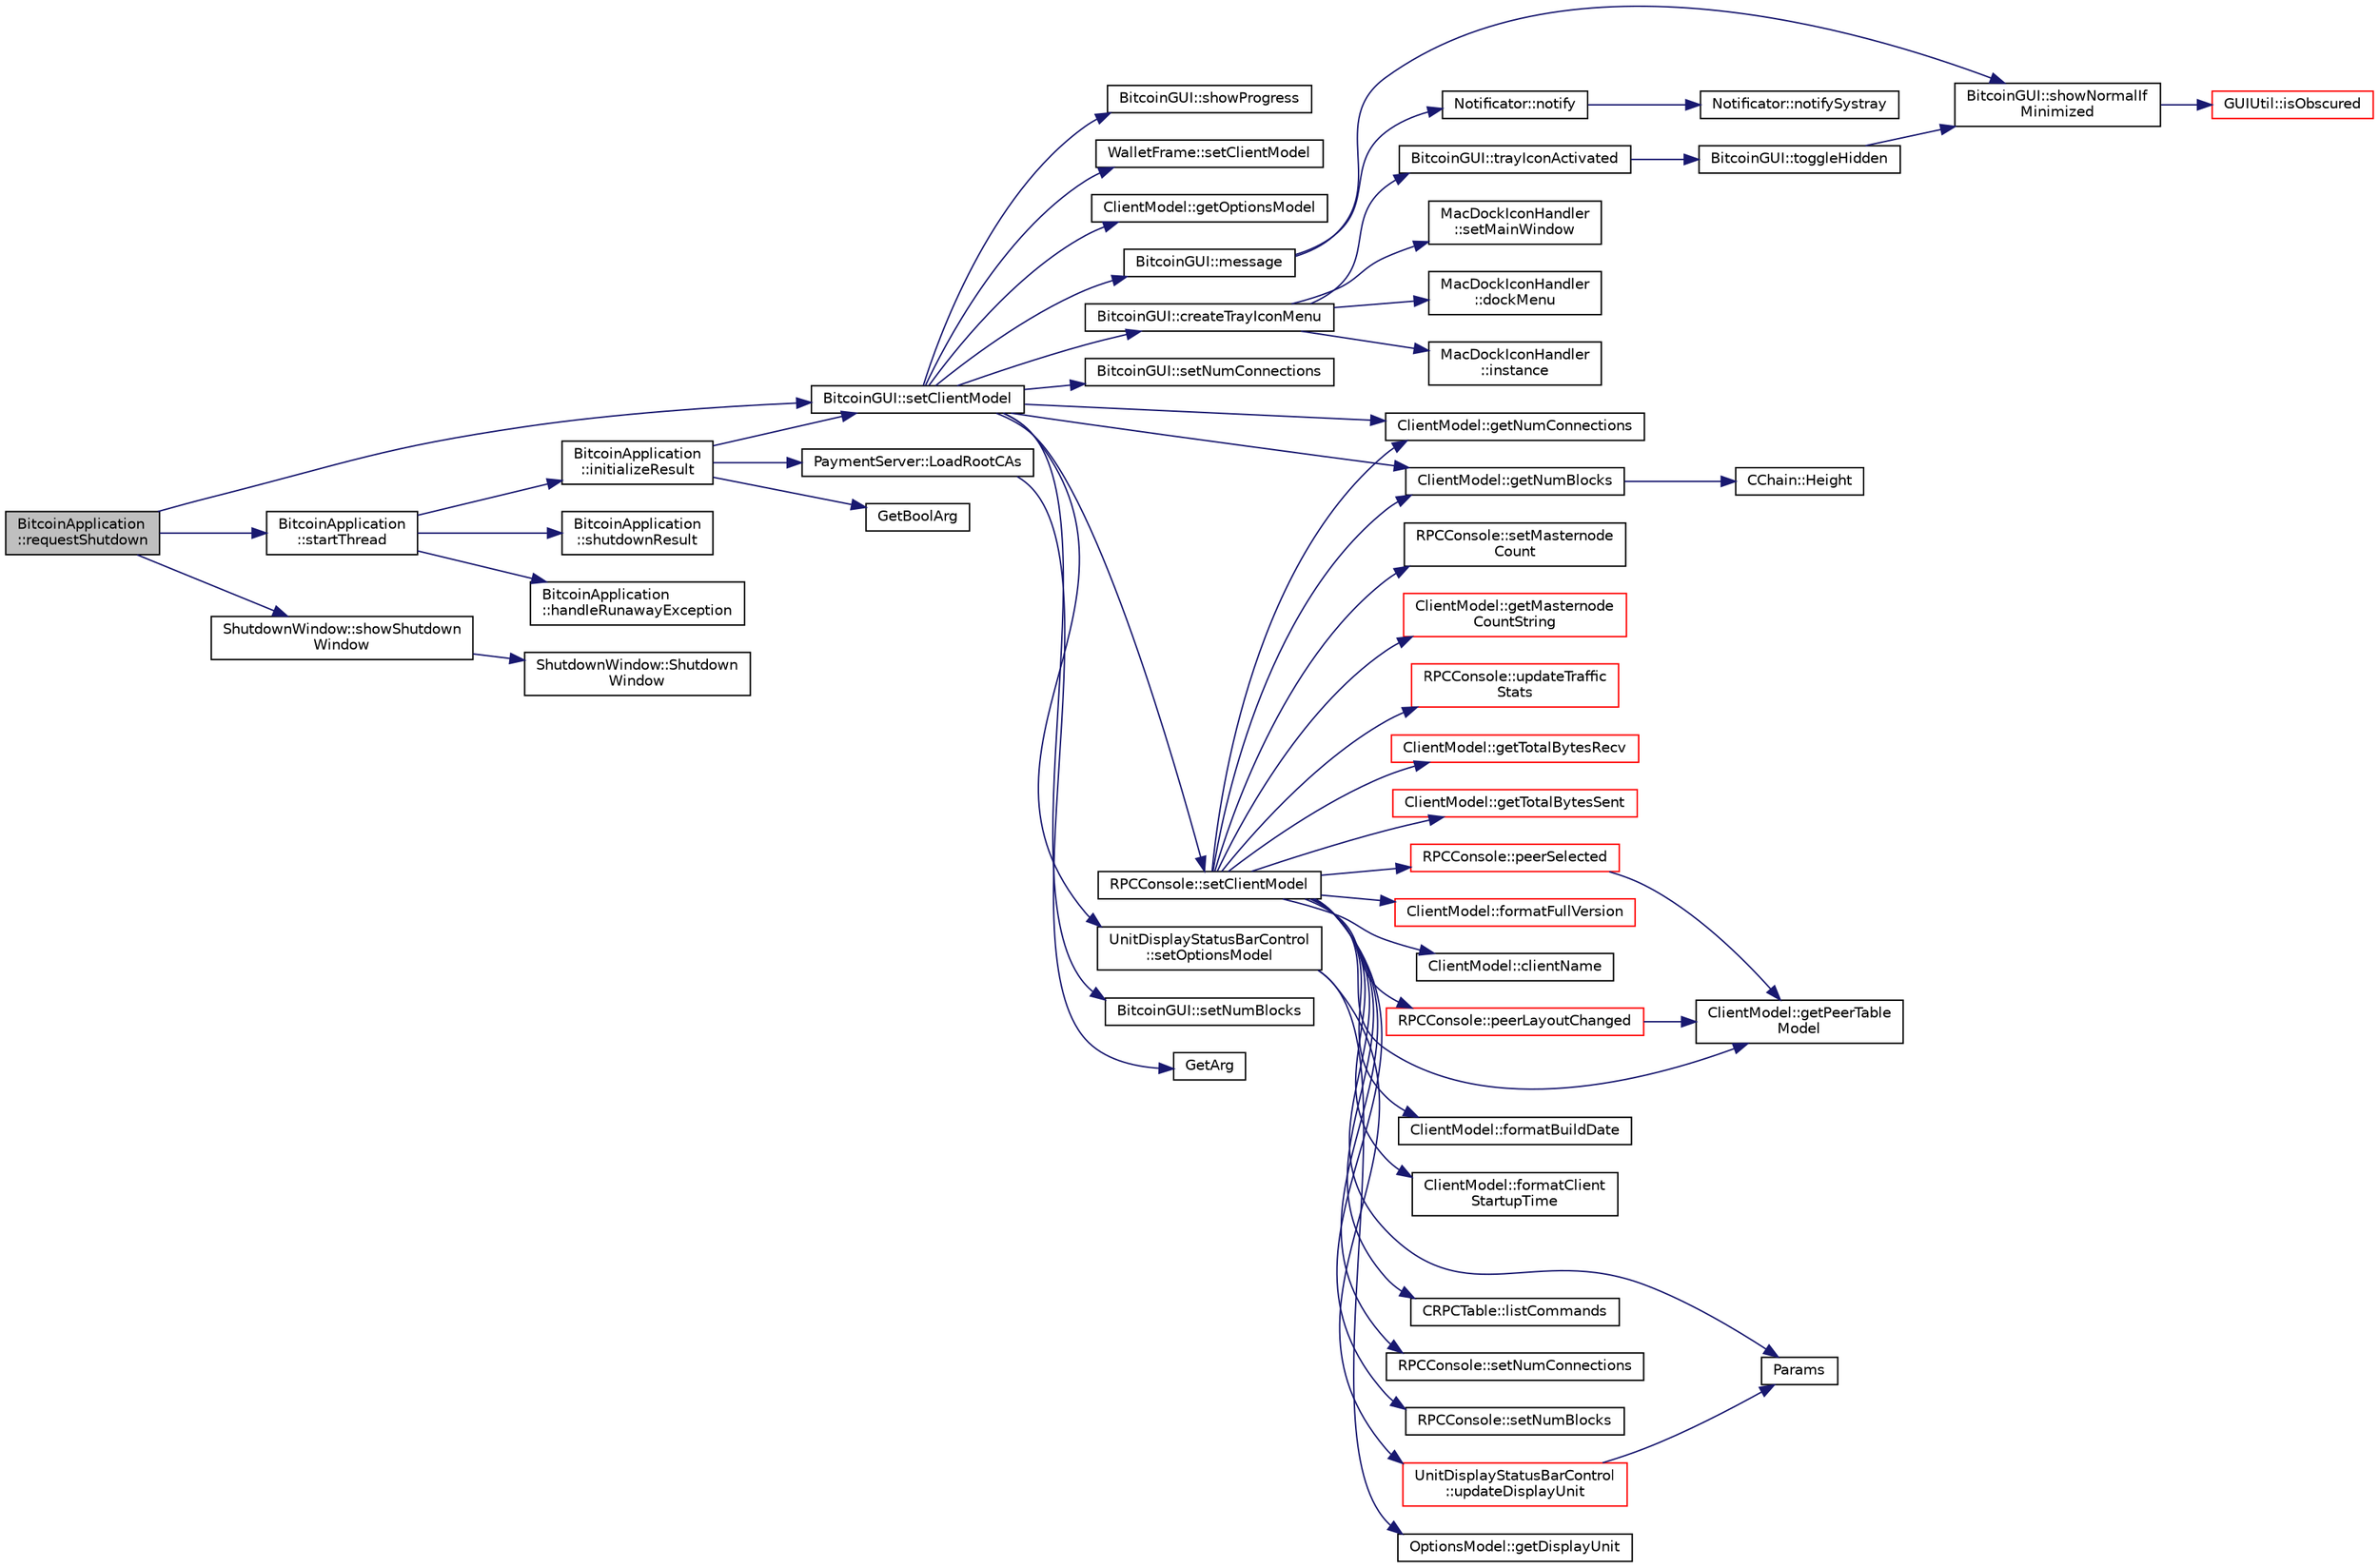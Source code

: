 digraph "BitcoinApplication::requestShutdown"
{
  edge [fontname="Helvetica",fontsize="10",labelfontname="Helvetica",labelfontsize="10"];
  node [fontname="Helvetica",fontsize="10",shape=record];
  rankdir="LR";
  Node213 [label="BitcoinApplication\l::requestShutdown",height=0.2,width=0.4,color="black", fillcolor="grey75", style="filled", fontcolor="black"];
  Node213 -> Node214 [color="midnightblue",fontsize="10",style="solid",fontname="Helvetica"];
  Node214 [label="BitcoinApplication\l::startThread",height=0.2,width=0.4,color="black", fillcolor="white", style="filled",URL="$class_bitcoin_application.html#a61afce9356e452c53ad4c83f5ca19df8"];
  Node214 -> Node215 [color="midnightblue",fontsize="10",style="solid",fontname="Helvetica"];
  Node215 [label="BitcoinApplication\l::initializeResult",height=0.2,width=0.4,color="black", fillcolor="white", style="filled",URL="$class_bitcoin_application.html#aceb08b4063e4fb264cf11cf7f9edd969"];
  Node215 -> Node216 [color="midnightblue",fontsize="10",style="solid",fontname="Helvetica"];
  Node216 [label="PaymentServer::LoadRootCAs",height=0.2,width=0.4,color="black", fillcolor="white", style="filled",URL="$class_payment_server.html#a7371f1dd4896d83274f8784b42f288eb"];
  Node216 -> Node217 [color="midnightblue",fontsize="10",style="solid",fontname="Helvetica"];
  Node217 [label="GetArg",height=0.2,width=0.4,color="black", fillcolor="white", style="filled",URL="$util_8cpp.html#a24f685720bf40370e5bd2a192ad50cd8",tooltip="Return string argument or default value. "];
  Node215 -> Node218 [color="midnightblue",fontsize="10",style="solid",fontname="Helvetica"];
  Node218 [label="BitcoinGUI::setClientModel",height=0.2,width=0.4,color="black", fillcolor="white", style="filled",URL="$class_bitcoin_g_u_i.html#a99d71e1f8478ab937ce2522c8d3815e3",tooltip="Set the client model. "];
  Node218 -> Node219 [color="midnightblue",fontsize="10",style="solid",fontname="Helvetica"];
  Node219 [label="BitcoinGUI::createTrayIconMenu",height=0.2,width=0.4,color="black", fillcolor="white", style="filled",URL="$class_bitcoin_g_u_i.html#a6373ff0bd56c1c633f3a3dc2f34af884",tooltip="Create system tray menu (or setup the dock menu) "];
  Node219 -> Node220 [color="midnightblue",fontsize="10",style="solid",fontname="Helvetica"];
  Node220 [label="BitcoinGUI::trayIconActivated",height=0.2,width=0.4,color="black", fillcolor="white", style="filled",URL="$class_bitcoin_g_u_i.html#ae753f1d521f7c17804419f6a9054738b",tooltip="Handle tray icon clicked. "];
  Node220 -> Node221 [color="midnightblue",fontsize="10",style="solid",fontname="Helvetica"];
  Node221 [label="BitcoinGUI::toggleHidden",height=0.2,width=0.4,color="black", fillcolor="white", style="filled",URL="$class_bitcoin_g_u_i.html#a6ca9ded69ab510195ff04fe7f5754ff5",tooltip="Simply calls showNormalIfMinimized(true) for use in SLOT() macro. "];
  Node221 -> Node222 [color="midnightblue",fontsize="10",style="solid",fontname="Helvetica"];
  Node222 [label="BitcoinGUI::showNormalIf\lMinimized",height=0.2,width=0.4,color="black", fillcolor="white", style="filled",URL="$class_bitcoin_g_u_i.html#a0aed98ed2a278a2effdd9a4b34ba8620",tooltip="Show window if hidden, unminimize when minimized, rise when obscured or show if hidden and fToggleHid..."];
  Node222 -> Node223 [color="midnightblue",fontsize="10",style="solid",fontname="Helvetica"];
  Node223 [label="GUIUtil::isObscured",height=0.2,width=0.4,color="red", fillcolor="white", style="filled",URL="$namespace_g_u_i_util.html#a0b7266e2b8e7de5f5fd1c7ddb9e5b637"];
  Node219 -> Node225 [color="midnightblue",fontsize="10",style="solid",fontname="Helvetica"];
  Node225 [label="MacDockIconHandler\l::instance",height=0.2,width=0.4,color="black", fillcolor="white", style="filled",URL="$class_mac_dock_icon_handler.html#afd3ef7126d0b6ef02eaf85e5455fe6f4"];
  Node219 -> Node226 [color="midnightblue",fontsize="10",style="solid",fontname="Helvetica"];
  Node226 [label="MacDockIconHandler\l::setMainWindow",height=0.2,width=0.4,color="black", fillcolor="white", style="filled",URL="$class_mac_dock_icon_handler.html#a4d2d18c7d56286ea745e349497941293"];
  Node219 -> Node227 [color="midnightblue",fontsize="10",style="solid",fontname="Helvetica"];
  Node227 [label="MacDockIconHandler\l::dockMenu",height=0.2,width=0.4,color="black", fillcolor="white", style="filled",URL="$class_mac_dock_icon_handler.html#a8aff3dc6410687e432f8d9314eba0ab9"];
  Node218 -> Node228 [color="midnightblue",fontsize="10",style="solid",fontname="Helvetica"];
  Node228 [label="BitcoinGUI::setNumConnections",height=0.2,width=0.4,color="black", fillcolor="white", style="filled",URL="$class_bitcoin_g_u_i.html#ae5b9dc62c6a52764a92cfacbe128626f",tooltip="Set number of connections shown in the UI. "];
  Node218 -> Node229 [color="midnightblue",fontsize="10",style="solid",fontname="Helvetica"];
  Node229 [label="ClientModel::getNumConnections",height=0.2,width=0.4,color="black", fillcolor="white", style="filled",URL="$class_client_model.html#ab1a71928e2ff3902e854d301f4cfe6ef",tooltip="Return number of connections, default is in- and outbound (total) "];
  Node218 -> Node230 [color="midnightblue",fontsize="10",style="solid",fontname="Helvetica"];
  Node230 [label="BitcoinGUI::setNumBlocks",height=0.2,width=0.4,color="black", fillcolor="white", style="filled",URL="$class_bitcoin_g_u_i.html#ad9c5016f37aa52562c114527a63a2563",tooltip="Set number of blocks shown in the UI. "];
  Node218 -> Node231 [color="midnightblue",fontsize="10",style="solid",fontname="Helvetica"];
  Node231 [label="ClientModel::getNumBlocks",height=0.2,width=0.4,color="black", fillcolor="white", style="filled",URL="$class_client_model.html#a9af729ddd1220f928d8cb3ef29f06f26"];
  Node231 -> Node232 [color="midnightblue",fontsize="10",style="solid",fontname="Helvetica"];
  Node232 [label="CChain::Height",height=0.2,width=0.4,color="black", fillcolor="white", style="filled",URL="$class_c_chain.html#ad4758bc8872ce065a9579f77c3171d40",tooltip="Return the maximal height in the chain. "];
  Node218 -> Node233 [color="midnightblue",fontsize="10",style="solid",fontname="Helvetica"];
  Node233 [label="BitcoinGUI::message",height=0.2,width=0.4,color="black", fillcolor="white", style="filled",URL="$class_bitcoin_g_u_i.html#abf1d036341d1fb122398b2b78d2734ea",tooltip="Notify the user of an event from the core network or transaction handling code. "];
  Node233 -> Node222 [color="midnightblue",fontsize="10",style="solid",fontname="Helvetica"];
  Node233 -> Node234 [color="midnightblue",fontsize="10",style="solid",fontname="Helvetica"];
  Node234 [label="Notificator::notify",height=0.2,width=0.4,color="black", fillcolor="white", style="filled",URL="$class_notificator.html#ae08e1e7e85ddc4690f307649021f7fdc",tooltip="Show notification message. "];
  Node234 -> Node235 [color="midnightblue",fontsize="10",style="solid",fontname="Helvetica"];
  Node235 [label="Notificator::notifySystray",height=0.2,width=0.4,color="black", fillcolor="white", style="filled",URL="$class_notificator.html#ac48ec94cd02fc4ea80db6c50e24086c1"];
  Node218 -> Node236 [color="midnightblue",fontsize="10",style="solid",fontname="Helvetica"];
  Node236 [label="BitcoinGUI::showProgress",height=0.2,width=0.4,color="black", fillcolor="white", style="filled",URL="$class_bitcoin_g_u_i.html#a89029e61a405a976ba8117d4b38568f0",tooltip="Show progress dialog e.g. "];
  Node218 -> Node237 [color="midnightblue",fontsize="10",style="solid",fontname="Helvetica"];
  Node237 [label="RPCConsole::setClientModel",height=0.2,width=0.4,color="black", fillcolor="white", style="filled",URL="$class_r_p_c_console.html#a355349a33664a07628e9ca22a60f5fa7"];
  Node237 -> Node238 [color="midnightblue",fontsize="10",style="solid",fontname="Helvetica"];
  Node238 [label="RPCConsole::setNumConnections",height=0.2,width=0.4,color="black", fillcolor="white", style="filled",URL="$class_r_p_c_console.html#aa4546cb7812dd35704de8bf09a6ceb60",tooltip="Set number of connections shown in the UI. "];
  Node237 -> Node229 [color="midnightblue",fontsize="10",style="solid",fontname="Helvetica"];
  Node237 -> Node239 [color="midnightblue",fontsize="10",style="solid",fontname="Helvetica"];
  Node239 [label="RPCConsole::setNumBlocks",height=0.2,width=0.4,color="black", fillcolor="white", style="filled",URL="$class_r_p_c_console.html#a98b7e85774a91d77c3b01276bd41bc51",tooltip="Set number of blocks shown in the UI. "];
  Node237 -> Node231 [color="midnightblue",fontsize="10",style="solid",fontname="Helvetica"];
  Node237 -> Node240 [color="midnightblue",fontsize="10",style="solid",fontname="Helvetica"];
  Node240 [label="RPCConsole::setMasternode\lCount",height=0.2,width=0.4,color="black", fillcolor="white", style="filled",URL="$class_r_p_c_console.html#a23a841c2142f7ac49506099334135cf5",tooltip="Set number of masternodes shown in the UI. "];
  Node237 -> Node241 [color="midnightblue",fontsize="10",style="solid",fontname="Helvetica"];
  Node241 [label="ClientModel::getMasternode\lCountString",height=0.2,width=0.4,color="red", fillcolor="white", style="filled",URL="$class_client_model.html#ab8dae86e417c050723fee66420a333ed"];
  Node237 -> Node269 [color="midnightblue",fontsize="10",style="solid",fontname="Helvetica"];
  Node269 [label="RPCConsole::updateTraffic\lStats",height=0.2,width=0.4,color="red", fillcolor="white", style="filled",URL="$class_r_p_c_console.html#a41bc6977fc2aab06f408da81dfd2034f",tooltip="update traffic statistics "];
  Node237 -> Node271 [color="midnightblue",fontsize="10",style="solid",fontname="Helvetica"];
  Node271 [label="ClientModel::getTotalBytesRecv",height=0.2,width=0.4,color="red", fillcolor="white", style="filled",URL="$class_client_model.html#a3ecd021e48073debd6dfeb90fdb3e7bd"];
  Node237 -> Node273 [color="midnightblue",fontsize="10",style="solid",fontname="Helvetica"];
  Node273 [label="ClientModel::getTotalBytesSent",height=0.2,width=0.4,color="red", fillcolor="white", style="filled",URL="$class_client_model.html#a53cd536b119e49b0fab9c95d13a247ed"];
  Node237 -> Node275 [color="midnightblue",fontsize="10",style="solid",fontname="Helvetica"];
  Node275 [label="ClientModel::getPeerTable\lModel",height=0.2,width=0.4,color="black", fillcolor="white", style="filled",URL="$class_client_model.html#a643fc112ce94f50ac7187ecdf3c75360"];
  Node237 -> Node276 [color="midnightblue",fontsize="10",style="solid",fontname="Helvetica"];
  Node276 [label="RPCConsole::peerSelected",height=0.2,width=0.4,color="red", fillcolor="white", style="filled",URL="$class_r_p_c_console.html#a2487fa6a90cddcbb17ae4bb13ecc5359",tooltip="Handle selection of peer in peers list. "];
  Node276 -> Node275 [color="midnightblue",fontsize="10",style="solid",fontname="Helvetica"];
  Node237 -> Node283 [color="midnightblue",fontsize="10",style="solid",fontname="Helvetica"];
  Node283 [label="RPCConsole::peerLayoutChanged",height=0.2,width=0.4,color="red", fillcolor="white", style="filled",URL="$class_r_p_c_console.html#af952ebc6484c8f7d1262fa0bceed41bf",tooltip="Handle updated peer information. "];
  Node283 -> Node275 [color="midnightblue",fontsize="10",style="solid",fontname="Helvetica"];
  Node237 -> Node285 [color="midnightblue",fontsize="10",style="solid",fontname="Helvetica"];
  Node285 [label="ClientModel::formatFullVersion",height=0.2,width=0.4,color="red", fillcolor="white", style="filled",URL="$class_client_model.html#ae9448d6f2a7f99467152b17f7044eb12"];
  Node237 -> Node288 [color="midnightblue",fontsize="10",style="solid",fontname="Helvetica"];
  Node288 [label="ClientModel::clientName",height=0.2,width=0.4,color="black", fillcolor="white", style="filled",URL="$class_client_model.html#a3344257e3eccd1d123df143dd9f04a4c"];
  Node237 -> Node289 [color="midnightblue",fontsize="10",style="solid",fontname="Helvetica"];
  Node289 [label="ClientModel::formatBuildDate",height=0.2,width=0.4,color="black", fillcolor="white", style="filled",URL="$class_client_model.html#a48d34d4832a0980e03cbc13e60338c37"];
  Node237 -> Node290 [color="midnightblue",fontsize="10",style="solid",fontname="Helvetica"];
  Node290 [label="ClientModel::formatClient\lStartupTime",height=0.2,width=0.4,color="black", fillcolor="white", style="filled",URL="$class_client_model.html#aae1793d38356a2e8040d9e7dc813b0c1"];
  Node237 -> Node291 [color="midnightblue",fontsize="10",style="solid",fontname="Helvetica"];
  Node291 [label="Params",height=0.2,width=0.4,color="black", fillcolor="white", style="filled",URL="$chainparams_8cpp.html#ace5c5b706d71a324a417dd2db394fd4a",tooltip="Return the currently selected parameters. "];
  Node237 -> Node292 [color="midnightblue",fontsize="10",style="solid",fontname="Helvetica"];
  Node292 [label="CRPCTable::listCommands",height=0.2,width=0.4,color="black", fillcolor="white", style="filled",URL="$class_c_r_p_c_table.html#a7ebce2fd23e8343e42d36a9bcd02de95",tooltip="Returns a list of registered commands. "];
  Node218 -> Node293 [color="midnightblue",fontsize="10",style="solid",fontname="Helvetica"];
  Node293 [label="WalletFrame::setClientModel",height=0.2,width=0.4,color="black", fillcolor="white", style="filled",URL="$class_wallet_frame.html#a72f3a61b1d882a894c65fbf1adc1a954"];
  Node218 -> Node294 [color="midnightblue",fontsize="10",style="solid",fontname="Helvetica"];
  Node294 [label="UnitDisplayStatusBarControl\l::setOptionsModel",height=0.2,width=0.4,color="black", fillcolor="white", style="filled",URL="$class_unit_display_status_bar_control.html#ac8d2a43f66f3f71c7d6926dbd5927066",tooltip="Lets the control know about the Options Model (and its signals) "];
  Node294 -> Node295 [color="midnightblue",fontsize="10",style="solid",fontname="Helvetica"];
  Node295 [label="UnitDisplayStatusBarControl\l::updateDisplayUnit",height=0.2,width=0.4,color="red", fillcolor="white", style="filled",URL="$class_unit_display_status_bar_control.html#a380947f855d0a7ca8c457ad463c359bb",tooltip="When Display Units are changed on OptionsModel it will refresh the display text of the control on the..."];
  Node295 -> Node291 [color="midnightblue",fontsize="10",style="solid",fontname="Helvetica"];
  Node294 -> Node297 [color="midnightblue",fontsize="10",style="solid",fontname="Helvetica"];
  Node297 [label="OptionsModel::getDisplayUnit",height=0.2,width=0.4,color="black", fillcolor="white", style="filled",URL="$class_options_model.html#a3b6e4d4ef42be3aaba315b8cd14f468e"];
  Node218 -> Node298 [color="midnightblue",fontsize="10",style="solid",fontname="Helvetica"];
  Node298 [label="ClientModel::getOptionsModel",height=0.2,width=0.4,color="black", fillcolor="white", style="filled",URL="$class_client_model.html#ae8da1e2eabfbbcc49a7eed821908bdb6"];
  Node215 -> Node299 [color="midnightblue",fontsize="10",style="solid",fontname="Helvetica"];
  Node299 [label="GetBoolArg",height=0.2,width=0.4,color="black", fillcolor="white", style="filled",URL="$util_8cpp.html#a64d956f1dda7f9a80ab5d594532b906d",tooltip="Return boolean argument or default value. "];
  Node214 -> Node300 [color="midnightblue",fontsize="10",style="solid",fontname="Helvetica"];
  Node300 [label="BitcoinApplication\l::shutdownResult",height=0.2,width=0.4,color="black", fillcolor="white", style="filled",URL="$class_bitcoin_application.html#ab5f7ccaede7e0bd417627c03ccbe20e6"];
  Node214 -> Node301 [color="midnightblue",fontsize="10",style="solid",fontname="Helvetica"];
  Node301 [label="BitcoinApplication\l::handleRunawayException",height=0.2,width=0.4,color="black", fillcolor="white", style="filled",URL="$class_bitcoin_application.html#a77999ba9fde6eaaa0f9a0d4313ca3855",tooltip="Handle runaway exceptions. Shows a message box with the problem and quits the program. "];
  Node213 -> Node218 [color="midnightblue",fontsize="10",style="solid",fontname="Helvetica"];
  Node213 -> Node302 [color="midnightblue",fontsize="10",style="solid",fontname="Helvetica"];
  Node302 [label="ShutdownWindow::showShutdown\lWindow",height=0.2,width=0.4,color="black", fillcolor="white", style="filled",URL="$class_shutdown_window.html#ad53d08169d8d97a58d72cc343502fd23"];
  Node302 -> Node303 [color="midnightblue",fontsize="10",style="solid",fontname="Helvetica"];
  Node303 [label="ShutdownWindow::Shutdown\lWindow",height=0.2,width=0.4,color="black", fillcolor="white", style="filled",URL="$class_shutdown_window.html#a9bf9b087649914f963f37a1ea235c969",tooltip="\"Shutdown\" window "];
}
